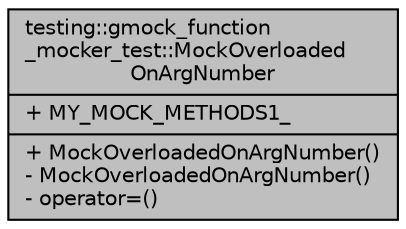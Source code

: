 digraph "testing::gmock_function_mocker_test::MockOverloadedOnArgNumber"
{
 // LATEX_PDF_SIZE
  bgcolor="transparent";
  edge [fontname="Helvetica",fontsize="10",labelfontname="Helvetica",labelfontsize="10"];
  node [fontname="Helvetica",fontsize="10",shape=record];
  Node1 [label="{testing::gmock_function\l_mocker_test::MockOverloaded\lOnArgNumber\n|+ MY_MOCK_METHODS1_\l|+ MockOverloadedOnArgNumber()\l- MockOverloadedOnArgNumber()\l- operator=()\l}",height=0.2,width=0.4,color="black", fillcolor="grey75", style="filled", fontcolor="black",tooltip=" "];
}

